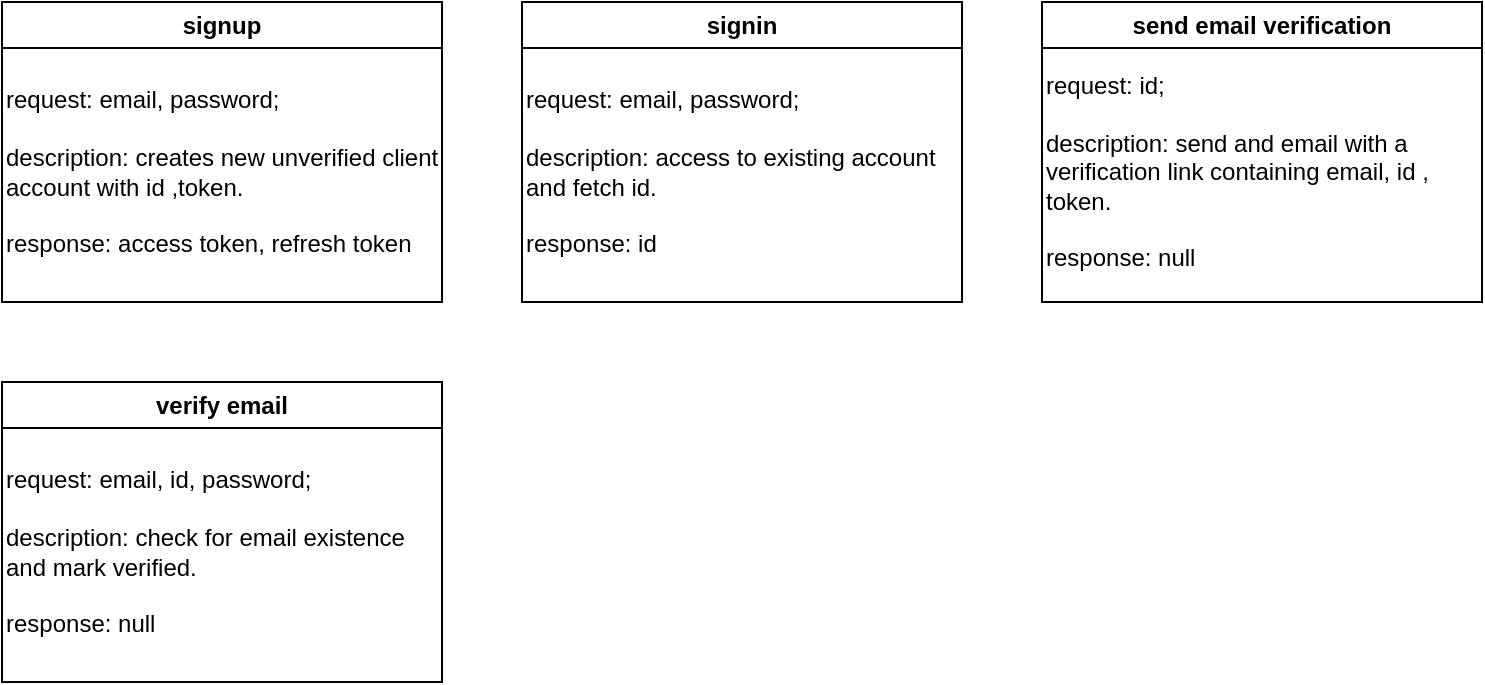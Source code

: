 <mxfile>
    <diagram id="51b8qOvrG1GuF1PV7R5n" name="Page-1">
        <mxGraphModel dx="532" dy="374" grid="1" gridSize="10" guides="1" tooltips="1" connect="1" arrows="1" fold="1" page="1" pageScale="1" pageWidth="850" pageHeight="1100" math="0" shadow="0">
            <root>
                <mxCell id="0"/>
                <mxCell id="1" parent="0"/>
                <mxCell id="11" value="signup" style="swimlane;whiteSpace=wrap;html=1;startSize=23;" parent="1" vertex="1">
                    <mxGeometry x="60" y="50" width="220" height="150" as="geometry">
                        <mxRectangle x="60" y="50" width="140" height="30" as="alternateBounds"/>
                    </mxGeometry>
                </mxCell>
                <mxCell id="14" value="request: email, password;&lt;br&gt;&lt;div style=&quot;&quot;&gt;&lt;span style=&quot;font-size: 12px;&quot;&gt;&lt;br&gt;&lt;/span&gt;&lt;/div&gt;&lt;div style=&quot;&quot;&gt;&lt;span style=&quot;font-size: 12px;&quot;&gt;description: creates new unverified client&lt;/span&gt;&lt;/div&gt;&lt;div style=&quot;&quot;&gt;&lt;span style=&quot;font-size: 12px;&quot;&gt;account with id ,token.&lt;/span&gt;&lt;/div&gt;&lt;div style=&quot;&quot;&gt;&lt;span style=&quot;font-size: 12px;&quot;&gt;&lt;br&gt;&lt;/span&gt;&lt;/div&gt;&lt;div style=&quot;&quot;&gt;&lt;span style=&quot;font-size: 12px;&quot;&gt;response: access token, refresh token&lt;/span&gt;&lt;/div&gt;" style="text;html=1;strokeColor=none;fillColor=none;align=left;verticalAlign=middle;whiteSpace=wrap;rounded=0;" parent="11" vertex="1">
                    <mxGeometry y="30" width="220" height="110" as="geometry"/>
                </mxCell>
                <mxCell id="15" value="signin" style="swimlane;whiteSpace=wrap;html=1;startSize=23;" parent="1" vertex="1">
                    <mxGeometry x="320" y="50" width="220" height="150" as="geometry">
                        <mxRectangle x="60" y="50" width="140" height="30" as="alternateBounds"/>
                    </mxGeometry>
                </mxCell>
                <mxCell id="16" value="request: email, password;&lt;br&gt;&lt;div style=&quot;&quot;&gt;&lt;span style=&quot;font-size: 12px;&quot;&gt;&lt;br&gt;&lt;/span&gt;&lt;/div&gt;&lt;div style=&quot;&quot;&gt;&lt;span style=&quot;font-size: 12px;&quot;&gt;description: access to existing account and fetch id.&lt;/span&gt;&lt;/div&gt;&lt;div style=&quot;&quot;&gt;&lt;span style=&quot;font-size: 12px;&quot;&gt;&lt;br&gt;&lt;/span&gt;&lt;/div&gt;&lt;div style=&quot;&quot;&gt;&lt;span style=&quot;font-size: 12px;&quot;&gt;response: id&lt;/span&gt;&lt;/div&gt;" style="text;html=1;strokeColor=none;fillColor=none;align=left;verticalAlign=middle;whiteSpace=wrap;rounded=0;" parent="15" vertex="1">
                    <mxGeometry y="30" width="220" height="110" as="geometry"/>
                </mxCell>
                <mxCell id="17" value="send email verification" style="swimlane;whiteSpace=wrap;html=1;startSize=23;" parent="1" vertex="1">
                    <mxGeometry x="580" y="50" width="220" height="150" as="geometry">
                        <mxRectangle x="60" y="50" width="140" height="30" as="alternateBounds"/>
                    </mxGeometry>
                </mxCell>
                <mxCell id="18" value="request: id;&lt;br&gt;&lt;div style=&quot;&quot;&gt;&lt;span style=&quot;font-size: 12px;&quot;&gt;&lt;br&gt;&lt;/span&gt;&lt;/div&gt;&lt;div style=&quot;&quot;&gt;&lt;span style=&quot;font-size: 12px;&quot;&gt;description: send and email with a verification link containing email, id , token.&lt;/span&gt;&lt;/div&gt;&lt;div style=&quot;&quot;&gt;&lt;span style=&quot;font-size: 12px;&quot;&gt;&lt;br&gt;&lt;/span&gt;&lt;/div&gt;&lt;div style=&quot;&quot;&gt;&lt;span style=&quot;font-size: 12px;&quot;&gt;response: null&lt;/span&gt;&lt;/div&gt;" style="text;html=1;strokeColor=none;fillColor=none;align=left;verticalAlign=middle;whiteSpace=wrap;rounded=0;" parent="17" vertex="1">
                    <mxGeometry y="30" width="220" height="110" as="geometry"/>
                </mxCell>
                <mxCell id="19" value="verify email" style="swimlane;whiteSpace=wrap;html=1;startSize=23;" parent="1" vertex="1">
                    <mxGeometry x="60" y="240" width="220" height="150" as="geometry">
                        <mxRectangle x="60" y="50" width="140" height="30" as="alternateBounds"/>
                    </mxGeometry>
                </mxCell>
                <mxCell id="20" value="request: email, id, password;&lt;br&gt;&lt;div style=&quot;&quot;&gt;&lt;span style=&quot;font-size: 12px;&quot;&gt;&lt;br&gt;&lt;/span&gt;&lt;/div&gt;&lt;div style=&quot;&quot;&gt;&lt;span style=&quot;font-size: 12px;&quot;&gt;description: check for email existence and mark verified.&lt;/span&gt;&lt;/div&gt;&lt;div style=&quot;&quot;&gt;&lt;span style=&quot;font-size: 12px;&quot;&gt;&lt;br&gt;&lt;/span&gt;&lt;/div&gt;&lt;div style=&quot;&quot;&gt;&lt;span style=&quot;font-size: 12px;&quot;&gt;response: null&lt;/span&gt;&lt;/div&gt;" style="text;html=1;strokeColor=none;fillColor=none;align=left;verticalAlign=middle;whiteSpace=wrap;rounded=0;" parent="19" vertex="1">
                    <mxGeometry y="30" width="220" height="110" as="geometry"/>
                </mxCell>
            </root>
        </mxGraphModel>
    </diagram>
</mxfile>